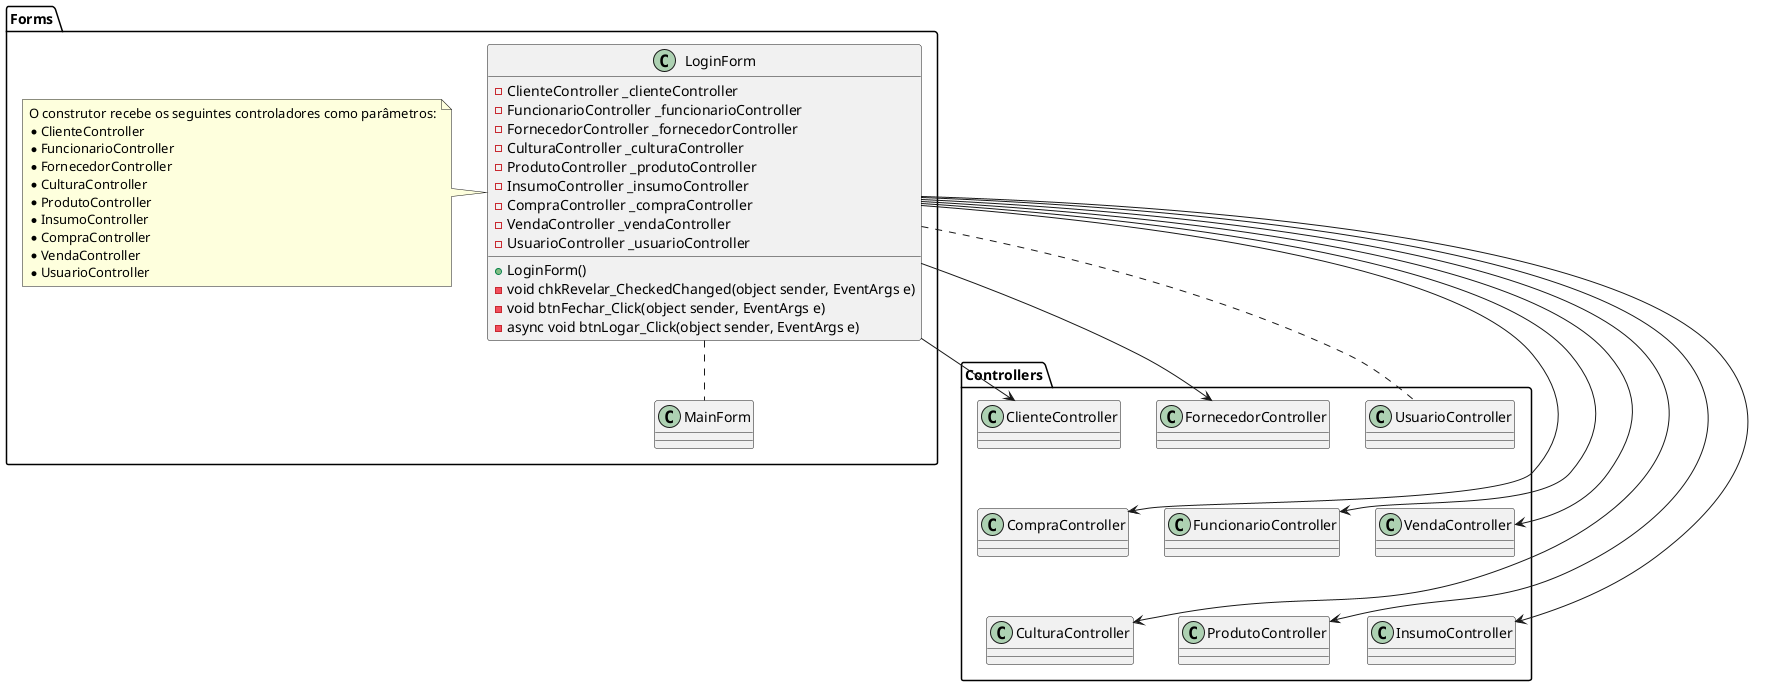 ﻿@startuml
package Controllers
{
    class ClienteController

    class CompraController

    class CulturaController

    class FornecedorController

    class FuncionarioController

    class InsumoController

    class ProdutoController

    class VendaController

    class UsuarioController
}

package Forms
{
    class MainForm

    class LoginForm {
      - ClienteController _clienteController
      - FuncionarioController _funcionarioController
      - FornecedorController _fornecedorController
      - CulturaController _culturaController
      - ProdutoController _produtoController
      - InsumoController _insumoController
      - CompraController _compraController
      - VendaController _vendaController
      - UsuarioController _usuarioController
      + LoginForm()
      - void chkRevelar_CheckedChanged(object sender, EventArgs e)
      - void btnFechar_Click(object sender, EventArgs e)
      - async void btnLogar_Click(object sender, EventArgs e)
    }

    note left of LoginForm
      O construtor recebe os seguintes controladores como parâmetros:
      * ClienteController
      * FuncionarioController
      * FornecedorController
      * CulturaController
      * ProdutoController
      * InsumoController
      * CompraController
      * VendaController
      * UsuarioController
    end note

        LoginForm .. MainForm
    LoginForm -right-> ClienteController
        LoginForm --> FuncionarioController
        LoginForm --> FornecedorController
        LoginForm --> CulturaController
        LoginForm --> ProdutoController
        LoginForm --> InsumoController
        LoginForm --> CompraController
        LoginForm --> VendaController
        LoginForm .. UsuarioController

        ClienteController -down[hidden]-> CompraController
        CompraController -down[hidden]-> CulturaController
        FornecedorController -down[hidden]-> FuncionarioController
        FuncionarioController -down[hidden]-> ProdutoController
        UsuarioController -down[hidden]-> VendaController
        VendaController -down[hidden]-> InsumoController
}
@enduml